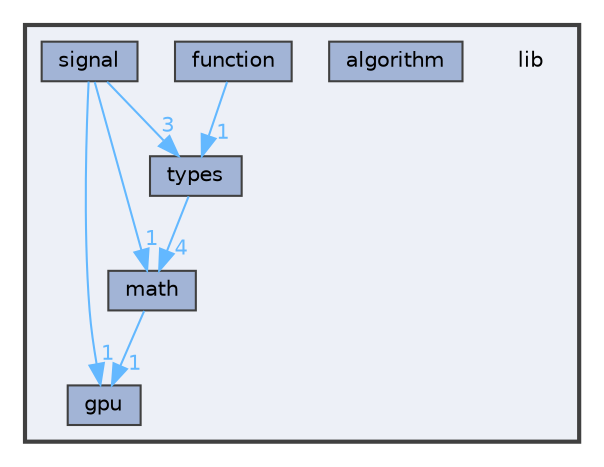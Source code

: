 digraph "lib"
{
 // LATEX_PDF_SIZE
  bgcolor="transparent";
  edge [fontname=Helvetica,fontsize=10,labelfontname=Helvetica,labelfontsize=10];
  node [fontname=Helvetica,fontsize=10,shape=box,height=0.2,width=0.4];
  compound=true
  subgraph clusterdir_97aefd0d527b934f1d99a682da8fe6a9 {
    graph [ bgcolor="#edf0f7", pencolor="grey25", label="", fontname=Helvetica,fontsize=10 style="filled,bold", URL="dir_97aefd0d527b934f1d99a682da8fe6a9.html",tooltip=""]
    dir_97aefd0d527b934f1d99a682da8fe6a9 [shape=plaintext, label="lib"];
  dir_f5dd86dbd9583e7b6fc3983d3949da68 [label="algorithm", fillcolor="#a2b4d6", color="grey25", style="filled", URL="dir_f5dd86dbd9583e7b6fc3983d3949da68.html",tooltip=""];
  dir_3b39e246e957d89ef5380b11409e8380 [label="function", fillcolor="#a2b4d6", color="grey25", style="filled", URL="dir_3b39e246e957d89ef5380b11409e8380.html",tooltip=""];
  dir_b435b034dd8bd1dd5023912936717b85 [label="gpu", fillcolor="#a2b4d6", color="grey25", style="filled", URL="dir_b435b034dd8bd1dd5023912936717b85.html",tooltip=""];
  dir_a36354df93aef5eec904487b77fa4fab [label="math", fillcolor="#a2b4d6", color="grey25", style="filled", URL="dir_a36354df93aef5eec904487b77fa4fab.html",tooltip=""];
  dir_85595cb542db97c92303133db6d9ba0a [label="signal", fillcolor="#a2b4d6", color="grey25", style="filled", URL="dir_85595cb542db97c92303133db6d9ba0a.html",tooltip=""];
  dir_560694f03ee5bf1136d79e4f1ca1ca37 [label="types", fillcolor="#a2b4d6", color="grey25", style="filled", URL="dir_560694f03ee5bf1136d79e4f1ca1ca37.html",tooltip=""];
  }
  dir_3b39e246e957d89ef5380b11409e8380->dir_560694f03ee5bf1136d79e4f1ca1ca37 [headlabel="1", labeldistance=1.5 headhref="dir_000008_000024.html" color="steelblue1" fontcolor="steelblue1"];
  dir_a36354df93aef5eec904487b77fa4fab->dir_b435b034dd8bd1dd5023912936717b85 [headlabel="1", labeldistance=1.5 headhref="dir_000019_000010.html" color="steelblue1" fontcolor="steelblue1"];
  dir_85595cb542db97c92303133db6d9ba0a->dir_a36354df93aef5eec904487b77fa4fab [headlabel="1", labeldistance=1.5 headhref="dir_000021_000019.html" color="steelblue1" fontcolor="steelblue1"];
  dir_85595cb542db97c92303133db6d9ba0a->dir_b435b034dd8bd1dd5023912936717b85 [headlabel="1", labeldistance=1.5 headhref="dir_000021_000010.html" color="steelblue1" fontcolor="steelblue1"];
  dir_85595cb542db97c92303133db6d9ba0a->dir_560694f03ee5bf1136d79e4f1ca1ca37 [headlabel="3", labeldistance=1.5 headhref="dir_000021_000024.html" color="steelblue1" fontcolor="steelblue1"];
  dir_560694f03ee5bf1136d79e4f1ca1ca37->dir_a36354df93aef5eec904487b77fa4fab [headlabel="4", labeldistance=1.5 headhref="dir_000024_000019.html" color="steelblue1" fontcolor="steelblue1"];
}
